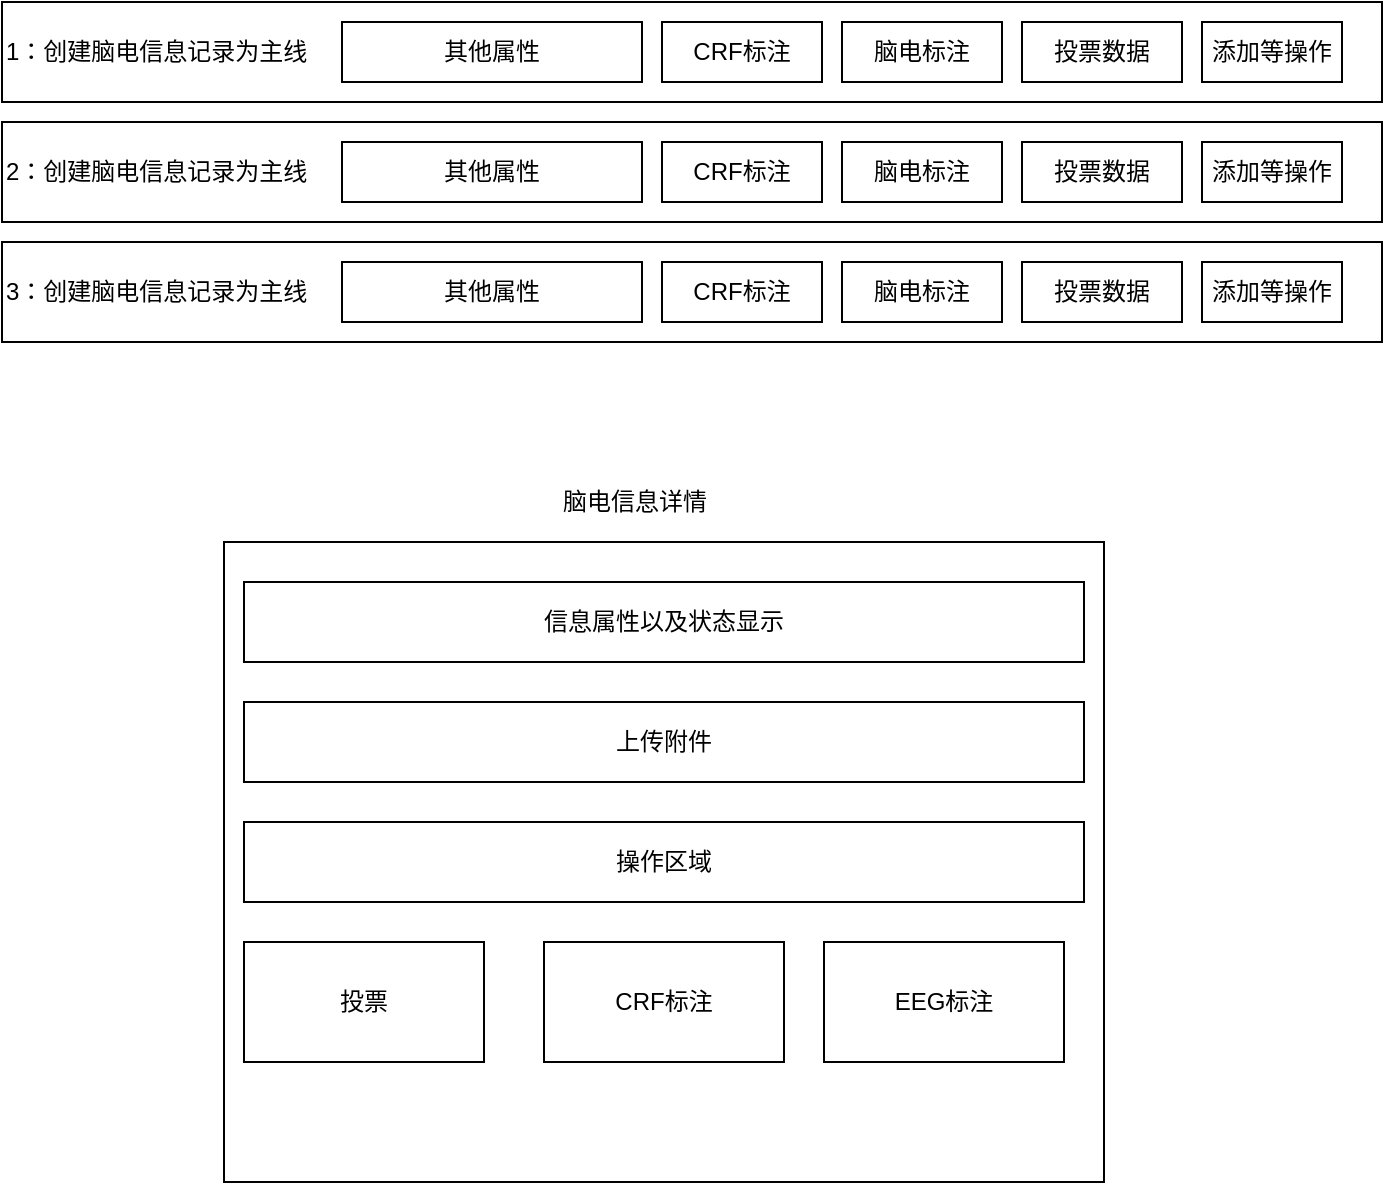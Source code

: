 <mxfile version="15.8.8" type="github">
  <diagram id="2P-IcHf5kusqsFVMrUGf" name="第 1 页">
    <mxGraphModel dx="1422" dy="762" grid="1" gridSize="10" guides="1" tooltips="1" connect="1" arrows="1" fold="1" page="1" pageScale="1" pageWidth="827" pageHeight="1169" math="0" shadow="0">
      <root>
        <mxCell id="0" />
        <mxCell id="1" parent="0" />
        <mxCell id="NW2YHNt678Ip9tcdIz6_-1" value="2：创建脑电信息记录为主线" style="rounded=0;whiteSpace=wrap;html=1;align=left;" parent="1" vertex="1">
          <mxGeometry x="69" y="110" width="690" height="50" as="geometry" />
        </mxCell>
        <mxCell id="NW2YHNt678Ip9tcdIz6_-2" value="CRF标注" style="rounded=0;whiteSpace=wrap;html=1;" parent="1" vertex="1">
          <mxGeometry x="399" y="120" width="80" height="30" as="geometry" />
        </mxCell>
        <mxCell id="NW2YHNt678Ip9tcdIz6_-3" value="脑电标注" style="rounded=0;whiteSpace=wrap;html=1;" parent="1" vertex="1">
          <mxGeometry x="489" y="120" width="80" height="30" as="geometry" />
        </mxCell>
        <mxCell id="NW2YHNt678Ip9tcdIz6_-4" value="投票数据" style="rounded=0;whiteSpace=wrap;html=1;" parent="1" vertex="1">
          <mxGeometry x="579" y="120" width="80" height="30" as="geometry" />
        </mxCell>
        <mxCell id="NW2YHNt678Ip9tcdIz6_-5" value="" style="rounded=0;whiteSpace=wrap;html=1;" parent="1" vertex="1">
          <mxGeometry x="180" y="320" width="440" height="320" as="geometry" />
        </mxCell>
        <mxCell id="NW2YHNt678Ip9tcdIz6_-6" value="脑电信息详情" style="text;html=1;align=center;verticalAlign=middle;resizable=0;points=[];autosize=1;strokeColor=none;fillColor=none;" parent="1" vertex="1">
          <mxGeometry x="340" y="290" width="90" height="20" as="geometry" />
        </mxCell>
        <mxCell id="NW2YHNt678Ip9tcdIz6_-7" value="信息属性以及状态显示" style="rounded=0;whiteSpace=wrap;html=1;" parent="1" vertex="1">
          <mxGeometry x="190" y="340" width="420" height="40" as="geometry" />
        </mxCell>
        <mxCell id="NW2YHNt678Ip9tcdIz6_-8" value="添加等操作" style="rounded=0;whiteSpace=wrap;html=1;" parent="1" vertex="1">
          <mxGeometry x="669" y="120" width="70" height="30" as="geometry" />
        </mxCell>
        <mxCell id="NW2YHNt678Ip9tcdIz6_-9" value="上传附件" style="rounded=0;whiteSpace=wrap;html=1;" parent="1" vertex="1">
          <mxGeometry x="190" y="400" width="420" height="40" as="geometry" />
        </mxCell>
        <mxCell id="NW2YHNt678Ip9tcdIz6_-10" value="操作区域" style="rounded=0;whiteSpace=wrap;html=1;" parent="1" vertex="1">
          <mxGeometry x="190" y="460" width="420" height="40" as="geometry" />
        </mxCell>
        <mxCell id="NW2YHNt678Ip9tcdIz6_-11" value="投票" style="rounded=0;whiteSpace=wrap;html=1;" parent="1" vertex="1">
          <mxGeometry x="190" y="520" width="120" height="60" as="geometry" />
        </mxCell>
        <mxCell id="NW2YHNt678Ip9tcdIz6_-12" value="EEG标注" style="rounded=0;whiteSpace=wrap;html=1;" parent="1" vertex="1">
          <mxGeometry x="480" y="520" width="120" height="60" as="geometry" />
        </mxCell>
        <mxCell id="NW2YHNt678Ip9tcdIz6_-13" value="CRF标注" style="rounded=0;whiteSpace=wrap;html=1;" parent="1" vertex="1">
          <mxGeometry x="340" y="520" width="120" height="60" as="geometry" />
        </mxCell>
        <mxCell id="NW2YHNt678Ip9tcdIz6_-14" value="其他属性" style="rounded=0;whiteSpace=wrap;html=1;" parent="1" vertex="1">
          <mxGeometry x="239" y="120" width="150" height="30" as="geometry" />
        </mxCell>
        <mxCell id="NW2YHNt678Ip9tcdIz6_-15" value="1：创建脑电信息记录为主线" style="rounded=0;whiteSpace=wrap;html=1;align=left;" parent="1" vertex="1">
          <mxGeometry x="69" y="50" width="690" height="50" as="geometry" />
        </mxCell>
        <mxCell id="NW2YHNt678Ip9tcdIz6_-16" value="CRF标注" style="rounded=0;whiteSpace=wrap;html=1;" parent="1" vertex="1">
          <mxGeometry x="399" y="60" width="80" height="30" as="geometry" />
        </mxCell>
        <mxCell id="NW2YHNt678Ip9tcdIz6_-17" value="脑电标注" style="rounded=0;whiteSpace=wrap;html=1;" parent="1" vertex="1">
          <mxGeometry x="489" y="60" width="80" height="30" as="geometry" />
        </mxCell>
        <mxCell id="NW2YHNt678Ip9tcdIz6_-18" value="投票数据" style="rounded=0;whiteSpace=wrap;html=1;" parent="1" vertex="1">
          <mxGeometry x="579" y="60" width="80" height="30" as="geometry" />
        </mxCell>
        <mxCell id="NW2YHNt678Ip9tcdIz6_-19" value="添加等操作" style="rounded=0;whiteSpace=wrap;html=1;" parent="1" vertex="1">
          <mxGeometry x="669" y="60" width="70" height="30" as="geometry" />
        </mxCell>
        <mxCell id="NW2YHNt678Ip9tcdIz6_-20" value="其他属性" style="rounded=0;whiteSpace=wrap;html=1;" parent="1" vertex="1">
          <mxGeometry x="239" y="60" width="150" height="30" as="geometry" />
        </mxCell>
        <mxCell id="NW2YHNt678Ip9tcdIz6_-21" value="3：创建脑电信息记录为主线" style="rounded=0;whiteSpace=wrap;html=1;align=left;" parent="1" vertex="1">
          <mxGeometry x="69" y="170" width="690" height="50" as="geometry" />
        </mxCell>
        <mxCell id="NW2YHNt678Ip9tcdIz6_-22" value="CRF标注" style="rounded=0;whiteSpace=wrap;html=1;" parent="1" vertex="1">
          <mxGeometry x="399" y="180" width="80" height="30" as="geometry" />
        </mxCell>
        <mxCell id="NW2YHNt678Ip9tcdIz6_-23" value="脑电标注" style="rounded=0;whiteSpace=wrap;html=1;" parent="1" vertex="1">
          <mxGeometry x="489" y="180" width="80" height="30" as="geometry" />
        </mxCell>
        <mxCell id="NW2YHNt678Ip9tcdIz6_-24" value="投票数据" style="rounded=0;whiteSpace=wrap;html=1;" parent="1" vertex="1">
          <mxGeometry x="579" y="180" width="80" height="30" as="geometry" />
        </mxCell>
        <mxCell id="NW2YHNt678Ip9tcdIz6_-25" value="添加等操作" style="rounded=0;whiteSpace=wrap;html=1;" parent="1" vertex="1">
          <mxGeometry x="669" y="180" width="70" height="30" as="geometry" />
        </mxCell>
        <mxCell id="NW2YHNt678Ip9tcdIz6_-26" value="其他属性" style="rounded=0;whiteSpace=wrap;html=1;" parent="1" vertex="1">
          <mxGeometry x="239" y="180" width="150" height="30" as="geometry" />
        </mxCell>
      </root>
    </mxGraphModel>
  </diagram>
</mxfile>
